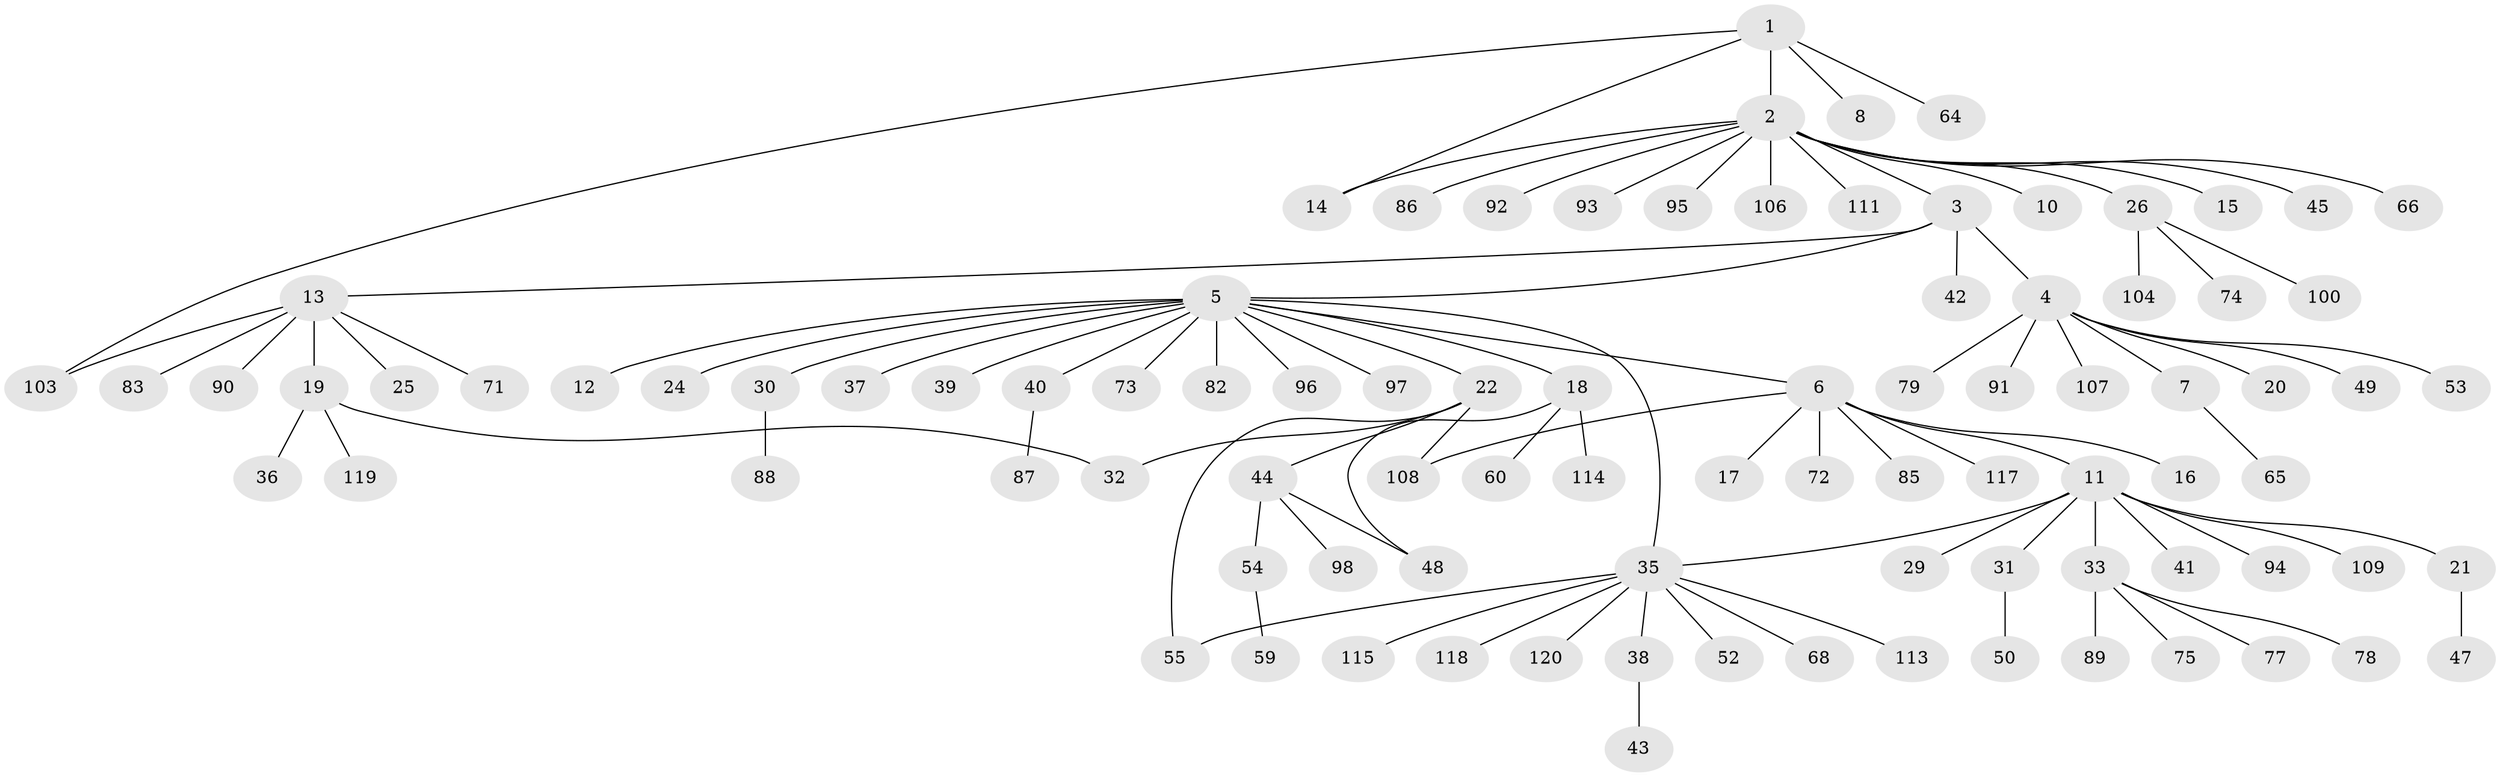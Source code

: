 // original degree distribution, {3: 0.058333333333333334, 15: 0.008333333333333333, 6: 0.025, 8: 0.016666666666666666, 16: 0.008333333333333333, 9: 0.016666666666666666, 2: 0.16666666666666666, 1: 0.65, 11: 0.008333333333333333, 5: 0.008333333333333333, 4: 0.03333333333333333}
// Generated by graph-tools (version 1.1) at 2025/41/03/06/25 10:41:46]
// undirected, 93 vertices, 99 edges
graph export_dot {
graph [start="1"]
  node [color=gray90,style=filled];
  1 [super="+58"];
  2 [super="+70"];
  3 [super="+28"];
  4 [super="+9"];
  5 [super="+23"];
  6 [super="+76"];
  7;
  8;
  10;
  11 [super="+69"];
  12;
  13 [super="+110"];
  14;
  15 [super="+34"];
  16 [super="+99"];
  17;
  18 [super="+62"];
  19 [super="+56"];
  20;
  21 [super="+51"];
  22 [super="+27"];
  24 [super="+105"];
  25 [super="+46"];
  26;
  29;
  30;
  31 [super="+80"];
  32 [super="+81"];
  33 [super="+102"];
  35 [super="+67"];
  36;
  37 [super="+61"];
  38;
  39;
  40 [super="+84"];
  41;
  42;
  43 [super="+101"];
  44;
  45;
  47;
  48 [super="+112"];
  49;
  50;
  52;
  53;
  54 [super="+63"];
  55 [super="+57"];
  59;
  60;
  64;
  65;
  66;
  68;
  71;
  72;
  73;
  74;
  75;
  77;
  78;
  79;
  82;
  83;
  85;
  86;
  87;
  88;
  89;
  90;
  91;
  92;
  93;
  94;
  95;
  96;
  97;
  98;
  100 [super="+116"];
  103;
  104;
  106;
  107;
  108;
  109;
  111;
  113;
  114;
  115;
  117;
  118;
  119;
  120;
  1 -- 2;
  1 -- 8;
  1 -- 64;
  1 -- 14;
  1 -- 103;
  2 -- 3;
  2 -- 10;
  2 -- 14;
  2 -- 15;
  2 -- 26;
  2 -- 45;
  2 -- 66;
  2 -- 86;
  2 -- 92;
  2 -- 93;
  2 -- 95;
  2 -- 106;
  2 -- 111;
  3 -- 4;
  3 -- 5;
  3 -- 13;
  3 -- 42;
  4 -- 7;
  4 -- 20;
  4 -- 49;
  4 -- 53;
  4 -- 79;
  4 -- 91;
  4 -- 107;
  5 -- 6;
  5 -- 12;
  5 -- 18;
  5 -- 22;
  5 -- 24;
  5 -- 30;
  5 -- 37;
  5 -- 39;
  5 -- 40;
  5 -- 73;
  5 -- 82;
  5 -- 96;
  5 -- 97;
  5 -- 35;
  6 -- 11 [weight=2];
  6 -- 16;
  6 -- 17;
  6 -- 72;
  6 -- 85;
  6 -- 108;
  6 -- 117;
  7 -- 65;
  11 -- 21;
  11 -- 29;
  11 -- 31;
  11 -- 33;
  11 -- 35;
  11 -- 41;
  11 -- 94;
  11 -- 109;
  13 -- 19;
  13 -- 25;
  13 -- 71;
  13 -- 83;
  13 -- 90;
  13 -- 103;
  18 -- 48;
  18 -- 60;
  18 -- 114;
  19 -- 32;
  19 -- 36;
  19 -- 119;
  21 -- 47;
  22 -- 44;
  22 -- 108;
  22 -- 32;
  22 -- 55;
  26 -- 74;
  26 -- 100;
  26 -- 104;
  30 -- 88;
  31 -- 50;
  33 -- 75;
  33 -- 77;
  33 -- 78;
  33 -- 89;
  35 -- 38;
  35 -- 52;
  35 -- 55;
  35 -- 68;
  35 -- 113;
  35 -- 115;
  35 -- 120;
  35 -- 118;
  38 -- 43;
  40 -- 87;
  44 -- 48;
  44 -- 54;
  44 -- 98;
  54 -- 59;
}
